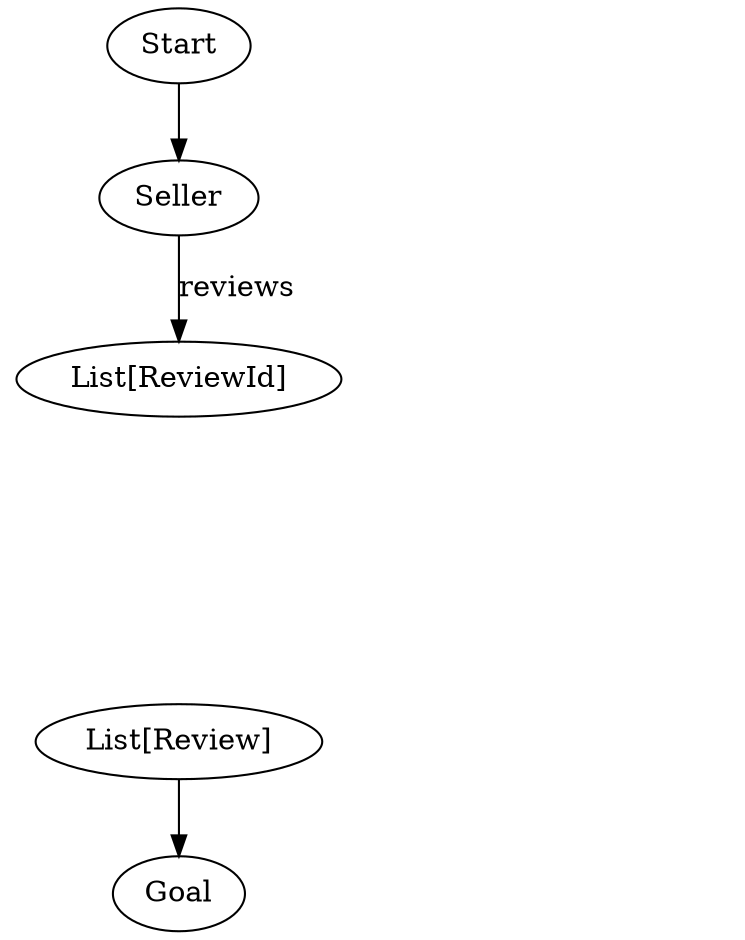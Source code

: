 digraph {
    Start[class="extremity"]
    Goal[class="extremity"]

    Seller[group="middle" class="start"]
    ListUUID[label="List[ReviewId]" group="middle"]
    ListFReview[label="List[F[Review]]" group="middle" style="invis"]
    FListReview[label="F[List[Review]]" class="goal" group="lower" style="invis"]
    ListReview[label="List[Review]" group="middle" class="goal"]

    UUID[label="ReviewId" group="lower" style="invis"]
    FReview[label="F[Review]" group="lower" style="invis"]

    {
        rank=same
        ListUUID -> UUID[class="lift" label="lift" dir="back" style="invis"]
    }

    {
        rank=same
        ListFReview -> FReview[class="lift" label="lift" dir="back" style="invis"]
    }

    {
        rank=same
        ListReview -> FListReview[style="invis"]
    }

    Start -> Seller[class="start"]
    ListReview -> Goal[class="goal"]
    UUID -> FReview[label="loadReview" class="required" style="invis"]
    Seller -> ListUUID[label="reviews"]
    ListUUID -> ListFReview[label="loadReview.lift" style="invis"]
    ListFReview -> ListReview[style="invis" style="invis"]
    ListFReview -> FListReview[label="flip" style="invis"]
}
